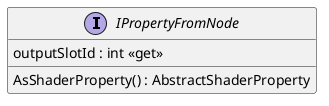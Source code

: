 @startuml
interface IPropertyFromNode {
    AsShaderProperty() : AbstractShaderProperty
    outputSlotId : int <<get>>
}
@enduml
